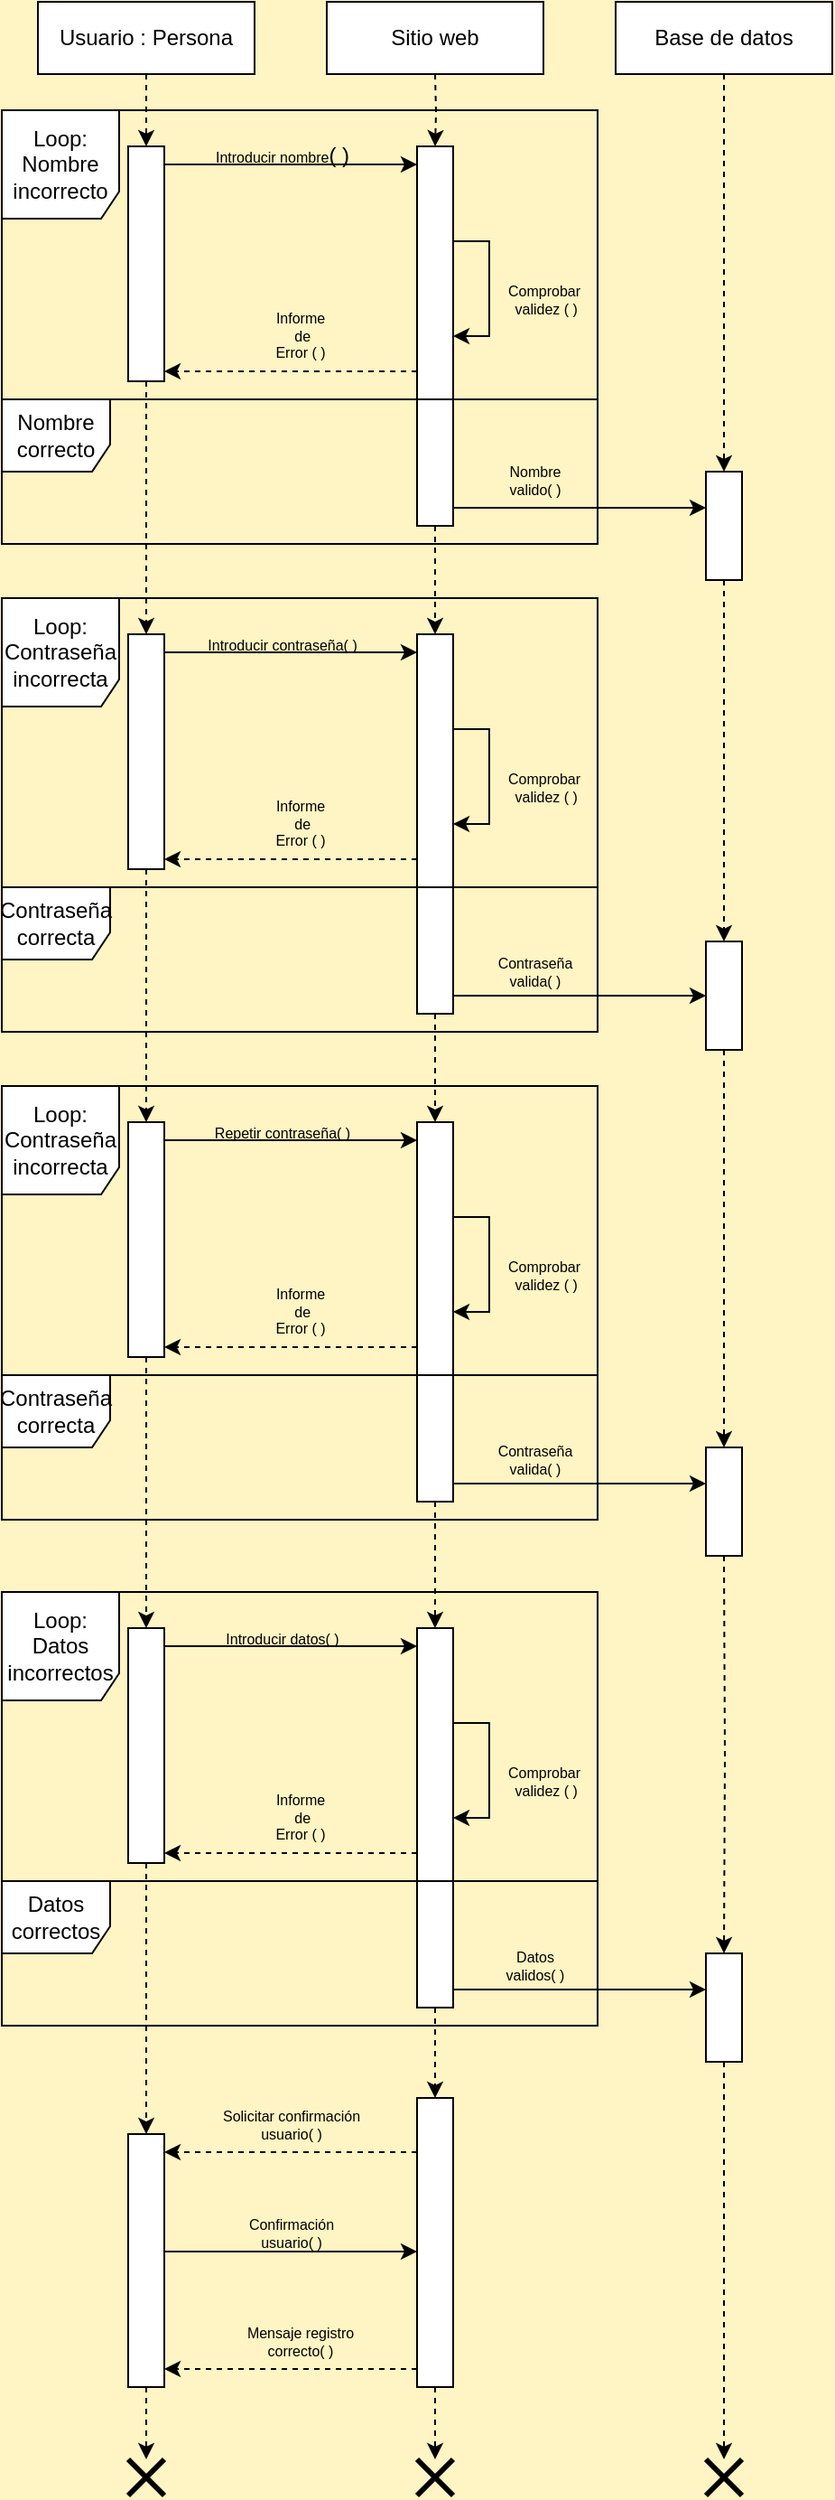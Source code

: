 <mxfile version="24.4.8" type="device">
  <diagram name="Página-1" id="CBR-pMvpNvf4DPiNlyrw">
    <mxGraphModel dx="717" dy="395" grid="1" gridSize="10" guides="1" tooltips="1" connect="1" arrows="0" fold="1" page="1" pageScale="1" pageWidth="827" pageHeight="1169" background="#FFF4C3" math="0" shadow="0">
      <root>
        <mxCell id="0" />
        <mxCell id="1" parent="0" />
        <mxCell id="OzoSG0Pu-Z7uOkjksjxz-1" value="Usuario : Persona" style="rounded=0;whiteSpace=wrap;html=1;" parent="1" vertex="1">
          <mxGeometry x="120" y="40" width="120" height="40" as="geometry" />
        </mxCell>
        <mxCell id="rv39Xl9mDFOOKLUzPVVk-14" style="edgeStyle=orthogonalEdgeStyle;rounded=0;orthogonalLoop=1;jettySize=auto;html=1;exitX=0.5;exitY=1;exitDx=0;exitDy=0;dashed=1;" parent="1" source="OzoSG0Pu-Z7uOkjksjxz-2" target="rv39Xl9mDFOOKLUzPVVk-10" edge="1">
          <mxGeometry relative="1" as="geometry" />
        </mxCell>
        <mxCell id="OzoSG0Pu-Z7uOkjksjxz-2" value="Base de datos" style="rounded=0;whiteSpace=wrap;html=1;" parent="1" vertex="1">
          <mxGeometry x="440" y="40" width="120" height="40" as="geometry" />
        </mxCell>
        <mxCell id="u1SRZ4_7880dq6Q7Chlh-37" style="edgeStyle=orthogonalEdgeStyle;rounded=0;orthogonalLoop=1;jettySize=auto;html=1;exitX=0.5;exitY=1;exitDx=0;exitDy=0;entryX=0.5;entryY=0;entryDx=0;entryDy=0;dashed=1;" parent="1" source="rv39Xl9mDFOOKLUzPVVk-10" target="u1SRZ4_7880dq6Q7Chlh-36" edge="1">
          <mxGeometry relative="1" as="geometry" />
        </mxCell>
        <mxCell id="rv39Xl9mDFOOKLUzPVVk-10" value="" style="rounded=0;whiteSpace=wrap;html=1;" parent="1" vertex="1">
          <mxGeometry x="490" y="300" width="20" height="60" as="geometry" />
        </mxCell>
        <mxCell id="rv39Xl9mDFOOKLUzPVVk-19" style="edgeStyle=orthogonalEdgeStyle;rounded=0;orthogonalLoop=1;jettySize=auto;html=1;exitX=0.5;exitY=1;exitDx=0;exitDy=0;entryX=0.5;entryY=0;entryDx=0;entryDy=0;dashed=1;" parent="1" source="OzoSG0Pu-Z7uOkjksjxz-1" target="rv39Xl9mDFOOKLUzPVVk-21" edge="1">
          <mxGeometry relative="1" as="geometry" />
        </mxCell>
        <mxCell id="u1SRZ4_7880dq6Q7Chlh-39" style="edgeStyle=orthogonalEdgeStyle;rounded=0;orthogonalLoop=1;jettySize=auto;html=1;exitX=0.5;exitY=1;exitDx=0;exitDy=0;entryX=0.5;entryY=0;entryDx=0;entryDy=0;dashed=1;" parent="1" source="rv39Xl9mDFOOKLUzPVVk-21" target="u1SRZ4_7880dq6Q7Chlh-38" edge="1">
          <mxGeometry relative="1" as="geometry" />
        </mxCell>
        <mxCell id="rv39Xl9mDFOOKLUzPVVk-21" value="" style="rounded=0;whiteSpace=wrap;html=1;" parent="1" vertex="1">
          <mxGeometry x="170" y="120" width="20" height="130" as="geometry" />
        </mxCell>
        <mxCell id="rv39Xl9mDFOOKLUzPVVk-23" value="&lt;font style=&quot;font-size: 8px;&quot;&gt;Introducir nombre&lt;/font&gt;( )" style="text;html=1;align=center;verticalAlign=middle;resizable=0;points=[];autosize=1;strokeColor=none;fillColor=none;" parent="1" vertex="1">
          <mxGeometry x="205" y="110" width="100" height="30" as="geometry" />
        </mxCell>
        <mxCell id="u1SRZ4_7880dq6Q7Chlh-1" value="Sitio web" style="rounded=0;whiteSpace=wrap;html=1;" parent="1" vertex="1">
          <mxGeometry x="280" y="40" width="120" height="40" as="geometry" />
        </mxCell>
        <mxCell id="u1SRZ4_7880dq6Q7Chlh-2" style="edgeStyle=orthogonalEdgeStyle;rounded=0;orthogonalLoop=1;jettySize=auto;html=1;exitX=0.5;exitY=1;exitDx=0;exitDy=0;entryX=0.5;entryY=0;entryDx=0;entryDy=0;dashed=1;" parent="1" target="u1SRZ4_7880dq6Q7Chlh-3" edge="1">
          <mxGeometry relative="1" as="geometry">
            <mxPoint x="340" y="80" as="sourcePoint" />
          </mxGeometry>
        </mxCell>
        <mxCell id="u1SRZ4_7880dq6Q7Chlh-9" style="edgeStyle=orthogonalEdgeStyle;rounded=0;orthogonalLoop=1;jettySize=auto;html=1;exitX=0;exitY=0.75;exitDx=0;exitDy=0;entryX=1;entryY=0.5;entryDx=0;entryDy=0;dashed=1;" parent="1" edge="1">
          <mxGeometry relative="1" as="geometry">
            <mxPoint x="330" y="244.5" as="sourcePoint" />
            <mxPoint x="190" y="244.5" as="targetPoint" />
          </mxGeometry>
        </mxCell>
        <mxCell id="u1SRZ4_7880dq6Q7Chlh-56" style="edgeStyle=orthogonalEdgeStyle;rounded=0;orthogonalLoop=1;jettySize=auto;html=1;exitX=0.5;exitY=1;exitDx=0;exitDy=0;dashed=1;" parent="1" source="u1SRZ4_7880dq6Q7Chlh-3" target="u1SRZ4_7880dq6Q7Chlh-27" edge="1">
          <mxGeometry relative="1" as="geometry" />
        </mxCell>
        <mxCell id="u1SRZ4_7880dq6Q7Chlh-3" value="" style="rounded=0;whiteSpace=wrap;html=1;" parent="1" vertex="1">
          <mxGeometry x="330" y="120" width="20" height="210" as="geometry" />
        </mxCell>
        <mxCell id="u1SRZ4_7880dq6Q7Chlh-4" style="edgeStyle=orthogonalEdgeStyle;rounded=0;orthogonalLoop=1;jettySize=auto;html=1;exitX=1;exitY=0.25;exitDx=0;exitDy=0;entryX=0;entryY=0.25;entryDx=0;entryDy=0;startArrow=none;startFill=0;" parent="1" edge="1">
          <mxGeometry relative="1" as="geometry">
            <mxPoint x="190" y="130" as="sourcePoint" />
            <mxPoint x="330" y="130" as="targetPoint" />
          </mxGeometry>
        </mxCell>
        <mxCell id="u1SRZ4_7880dq6Q7Chlh-6" style="edgeStyle=orthogonalEdgeStyle;rounded=0;orthogonalLoop=1;jettySize=auto;html=1;exitX=1;exitY=0.25;exitDx=0;exitDy=0;entryX=1;entryY=0.5;entryDx=0;entryDy=0;" parent="1" source="u1SRZ4_7880dq6Q7Chlh-3" target="u1SRZ4_7880dq6Q7Chlh-3" edge="1">
          <mxGeometry relative="1" as="geometry" />
        </mxCell>
        <mxCell id="u1SRZ4_7880dq6Q7Chlh-8" value="&lt;div style=&quot;font-size: 8px;&quot;&gt;&lt;font style=&quot;font-size: 8px;&quot;&gt;Comprobar&lt;/font&gt;&lt;/div&gt;&lt;div style=&quot;font-size: 8px;&quot;&gt;&lt;font style=&quot;font-size: 8px;&quot;&gt;&amp;nbsp;validez ( )&lt;font style=&quot;font-size: 8px;&quot;&gt;&lt;br&gt;&lt;/font&gt;&lt;/font&gt;&lt;/div&gt;" style="text;html=1;align=center;verticalAlign=middle;resizable=0;points=[];autosize=1;strokeColor=none;fillColor=none;" parent="1" vertex="1">
          <mxGeometry x="370" y="190" width="60" height="30" as="geometry" />
        </mxCell>
        <mxCell id="u1SRZ4_7880dq6Q7Chlh-10" value="&lt;div style=&quot;font-size: 8px;&quot;&gt;&lt;font style=&quot;font-size: 8px;&quot;&gt;Informe&lt;/font&gt;&lt;/div&gt;&lt;div style=&quot;font-size: 8px;&quot;&gt;&lt;font style=&quot;font-size: 8px;&quot;&gt;&amp;nbsp;de&lt;/font&gt;&lt;/div&gt;&lt;div style=&quot;font-size: 8px;&quot;&gt;&lt;font style=&quot;font-size: 8px;&quot;&gt;Error&lt;font style=&quot;font-size: 8px;&quot;&gt; ( )&lt;br&gt;&lt;/font&gt;&lt;/font&gt; &lt;/div&gt;" style="text;html=1;align=center;verticalAlign=middle;resizable=0;points=[];autosize=1;strokeColor=none;fillColor=none;" parent="1" vertex="1">
          <mxGeometry x="240" y="204.5" width="50" height="40" as="geometry" />
        </mxCell>
        <mxCell id="u1SRZ4_7880dq6Q7Chlh-11" style="edgeStyle=orthogonalEdgeStyle;rounded=0;orthogonalLoop=1;jettySize=auto;html=1;exitX=1;exitY=0.25;exitDx=0;exitDy=0;entryX=0;entryY=0.25;entryDx=0;entryDy=0;startArrow=none;startFill=0;" parent="1" edge="1">
          <mxGeometry relative="1" as="geometry">
            <mxPoint x="350" y="320" as="sourcePoint" />
            <mxPoint x="490" y="320" as="targetPoint" />
          </mxGeometry>
        </mxCell>
        <mxCell id="rv39Xl9mDFOOKLUzPVVk-18" value="&lt;div&gt;Loop:&lt;/div&gt;&lt;div&gt;Nombre incorrecto&lt;br&gt;&lt;/div&gt;" style="shape=umlFrame;whiteSpace=wrap;html=1;pointerEvents=0;width=65;height=60;" parent="1" vertex="1">
          <mxGeometry x="100" y="100" width="330" height="160" as="geometry" />
        </mxCell>
        <mxCell id="u1SRZ4_7880dq6Q7Chlh-12" value="&lt;div style=&quot;font-size: 8px;&quot;&gt;&lt;font style=&quot;font-size: 8px;&quot;&gt;Nombre&lt;/font&gt;&lt;/div&gt;&lt;div style=&quot;font-size: 8px;&quot;&gt;&lt;font style=&quot;font-size: 8px;&quot;&gt;valido( )&lt;br&gt;&lt;/font&gt;&lt;/div&gt;" style="text;html=1;align=center;verticalAlign=middle;resizable=0;points=[];autosize=1;strokeColor=none;fillColor=none;" parent="1" vertex="1">
          <mxGeometry x="370" y="290" width="50" height="30" as="geometry" />
        </mxCell>
        <mxCell id="u1SRZ4_7880dq6Q7Chlh-13" value="&lt;div&gt;Nombre correcto&lt;br&gt;&lt;/div&gt;" style="shape=umlFrame;whiteSpace=wrap;html=1;pointerEvents=0;width=60;height=40;" parent="1" vertex="1">
          <mxGeometry x="100" y="260" width="330" height="80" as="geometry" />
        </mxCell>
        <mxCell id="u1SRZ4_7880dq6Q7Chlh-14" value="" style="shape=umlDestroy;whiteSpace=wrap;html=1;strokeWidth=3;targetShapes=umlLifeline;" parent="1" vertex="1">
          <mxGeometry x="170" y="1400" width="20" height="20" as="geometry" />
        </mxCell>
        <mxCell id="u1SRZ4_7880dq6Q7Chlh-25" value="&lt;font style=&quot;font-size: 8px;&quot;&gt;Introducir contraseña( )&lt;br&gt;&lt;/font&gt;" style="text;html=1;align=center;verticalAlign=middle;resizable=0;points=[];autosize=1;strokeColor=none;fillColor=none;" parent="1" vertex="1">
          <mxGeometry x="200" y="380" width="110" height="30" as="geometry" />
        </mxCell>
        <mxCell id="u1SRZ4_7880dq6Q7Chlh-26" style="edgeStyle=orthogonalEdgeStyle;rounded=0;orthogonalLoop=1;jettySize=auto;html=1;exitX=0;exitY=0.75;exitDx=0;exitDy=0;entryX=1;entryY=0.5;entryDx=0;entryDy=0;dashed=1;" parent="1" edge="1">
          <mxGeometry relative="1" as="geometry">
            <mxPoint x="330" y="514.5" as="sourcePoint" />
            <mxPoint x="190" y="514.5" as="targetPoint" />
          </mxGeometry>
        </mxCell>
        <mxCell id="u1SRZ4_7880dq6Q7Chlh-57" style="edgeStyle=orthogonalEdgeStyle;rounded=0;orthogonalLoop=1;jettySize=auto;html=1;exitX=0.5;exitY=1;exitDx=0;exitDy=0;dashed=1;" parent="1" source="u1SRZ4_7880dq6Q7Chlh-27" target="u1SRZ4_7880dq6Q7Chlh-43" edge="1">
          <mxGeometry relative="1" as="geometry" />
        </mxCell>
        <mxCell id="u1SRZ4_7880dq6Q7Chlh-27" value="" style="rounded=0;whiteSpace=wrap;html=1;" parent="1" vertex="1">
          <mxGeometry x="330" y="390" width="20" height="210" as="geometry" />
        </mxCell>
        <mxCell id="u1SRZ4_7880dq6Q7Chlh-28" style="edgeStyle=orthogonalEdgeStyle;rounded=0;orthogonalLoop=1;jettySize=auto;html=1;exitX=1;exitY=0.25;exitDx=0;exitDy=0;entryX=0;entryY=0.25;entryDx=0;entryDy=0;startArrow=none;startFill=0;" parent="1" edge="1">
          <mxGeometry relative="1" as="geometry">
            <mxPoint x="190" y="400" as="sourcePoint" />
            <mxPoint x="330" y="400" as="targetPoint" />
          </mxGeometry>
        </mxCell>
        <mxCell id="u1SRZ4_7880dq6Q7Chlh-29" style="edgeStyle=orthogonalEdgeStyle;rounded=0;orthogonalLoop=1;jettySize=auto;html=1;exitX=1;exitY=0.25;exitDx=0;exitDy=0;entryX=1;entryY=0.5;entryDx=0;entryDy=0;" parent="1" source="u1SRZ4_7880dq6Q7Chlh-27" target="u1SRZ4_7880dq6Q7Chlh-27" edge="1">
          <mxGeometry relative="1" as="geometry" />
        </mxCell>
        <mxCell id="u1SRZ4_7880dq6Q7Chlh-30" value="&lt;div style=&quot;font-size: 8px;&quot;&gt;&lt;font style=&quot;font-size: 8px;&quot;&gt;Comprobar&lt;/font&gt;&lt;/div&gt;&lt;div style=&quot;font-size: 8px;&quot;&gt;&lt;font style=&quot;font-size: 8px;&quot;&gt;&amp;nbsp;validez ( )&lt;font style=&quot;font-size: 8px;&quot;&gt;&lt;br&gt;&lt;/font&gt;&lt;/font&gt;&lt;/div&gt;" style="text;html=1;align=center;verticalAlign=middle;resizable=0;points=[];autosize=1;strokeColor=none;fillColor=none;" parent="1" vertex="1">
          <mxGeometry x="370" y="460" width="60" height="30" as="geometry" />
        </mxCell>
        <mxCell id="u1SRZ4_7880dq6Q7Chlh-31" value="&lt;div style=&quot;font-size: 8px;&quot;&gt;&lt;font style=&quot;font-size: 8px;&quot;&gt;Informe&lt;/font&gt;&lt;/div&gt;&lt;div style=&quot;font-size: 8px;&quot;&gt;&lt;font style=&quot;font-size: 8px;&quot;&gt;&amp;nbsp;de&lt;/font&gt;&lt;/div&gt;&lt;div style=&quot;font-size: 8px;&quot;&gt;&lt;font style=&quot;font-size: 8px;&quot;&gt;Error&lt;font style=&quot;font-size: 8px;&quot;&gt; ( )&lt;br&gt;&lt;/font&gt;&lt;/font&gt; &lt;/div&gt;" style="text;html=1;align=center;verticalAlign=middle;resizable=0;points=[];autosize=1;strokeColor=none;fillColor=none;" parent="1" vertex="1">
          <mxGeometry x="240" y="474.5" width="50" height="40" as="geometry" />
        </mxCell>
        <mxCell id="u1SRZ4_7880dq6Q7Chlh-32" value="&lt;div&gt;Loop:&lt;/div&gt;&lt;div&gt;Contraseña&lt;/div&gt;&lt;div&gt;incorrecta&lt;br&gt;&lt;/div&gt;" style="shape=umlFrame;whiteSpace=wrap;html=1;pointerEvents=0;width=65;height=60;" parent="1" vertex="1">
          <mxGeometry x="100" y="370" width="330" height="160" as="geometry" />
        </mxCell>
        <mxCell id="u1SRZ4_7880dq6Q7Chlh-33" value="&lt;font style=&quot;font-size: 8px;&quot;&gt;Contraseña&lt;/font&gt;&lt;div style=&quot;font-size: 8px;&quot;&gt;&lt;font style=&quot;font-size: 8px;&quot;&gt;valida&lt;/font&gt;( )&lt;/div&gt;" style="text;html=1;align=center;verticalAlign=middle;resizable=0;points=[];autosize=1;strokeColor=none;fillColor=none;" parent="1" vertex="1">
          <mxGeometry x="365" y="555" width="60" height="40" as="geometry" />
        </mxCell>
        <mxCell id="u1SRZ4_7880dq6Q7Chlh-34" value="Contraseña correcta" style="shape=umlFrame;whiteSpace=wrap;html=1;pointerEvents=0;width=60;height=40;" parent="1" vertex="1">
          <mxGeometry x="100" y="530" width="330" height="80" as="geometry" />
        </mxCell>
        <mxCell id="u1SRZ4_7880dq6Q7Chlh-35" style="edgeStyle=orthogonalEdgeStyle;rounded=0;orthogonalLoop=1;jettySize=auto;html=1;exitX=1;exitY=0.25;exitDx=0;exitDy=0;entryX=0;entryY=0.25;entryDx=0;entryDy=0;startArrow=none;startFill=0;" parent="1" edge="1">
          <mxGeometry relative="1" as="geometry">
            <mxPoint x="350" y="590" as="sourcePoint" />
            <mxPoint x="490" y="590" as="targetPoint" />
          </mxGeometry>
        </mxCell>
        <mxCell id="u1SRZ4_7880dq6Q7Chlh-55" style="edgeStyle=orthogonalEdgeStyle;rounded=0;orthogonalLoop=1;jettySize=auto;html=1;exitX=0.5;exitY=1;exitDx=0;exitDy=0;dashed=1;" parent="1" source="u1SRZ4_7880dq6Q7Chlh-36" target="u1SRZ4_7880dq6Q7Chlh-54" edge="1">
          <mxGeometry relative="1" as="geometry" />
        </mxCell>
        <mxCell id="u1SRZ4_7880dq6Q7Chlh-36" value="" style="rounded=0;whiteSpace=wrap;html=1;" parent="1" vertex="1">
          <mxGeometry x="490" y="560" width="20" height="60" as="geometry" />
        </mxCell>
        <mxCell id="u1SRZ4_7880dq6Q7Chlh-52" style="edgeStyle=orthogonalEdgeStyle;rounded=0;orthogonalLoop=1;jettySize=auto;html=1;exitX=0.5;exitY=1;exitDx=0;exitDy=0;entryX=0.5;entryY=0;entryDx=0;entryDy=0;dashed=1;" parent="1" source="u1SRZ4_7880dq6Q7Chlh-38" target="u1SRZ4_7880dq6Q7Chlh-51" edge="1">
          <mxGeometry relative="1" as="geometry" />
        </mxCell>
        <mxCell id="u1SRZ4_7880dq6Q7Chlh-38" value="" style="rounded=0;whiteSpace=wrap;html=1;" parent="1" vertex="1">
          <mxGeometry x="170" y="390" width="20" height="130" as="geometry" />
        </mxCell>
        <mxCell id="u1SRZ4_7880dq6Q7Chlh-41" value="&lt;font style=&quot;font-size: 8px;&quot;&gt;Repetir contraseña( )&lt;br&gt;&lt;/font&gt;" style="text;html=1;align=center;verticalAlign=middle;resizable=0;points=[];autosize=1;strokeColor=none;fillColor=none;" parent="1" vertex="1">
          <mxGeometry x="205" y="650" width="100" height="30" as="geometry" />
        </mxCell>
        <mxCell id="u1SRZ4_7880dq6Q7Chlh-42" style="edgeStyle=orthogonalEdgeStyle;rounded=0;orthogonalLoop=1;jettySize=auto;html=1;exitX=0;exitY=0.75;exitDx=0;exitDy=0;entryX=1;entryY=0.5;entryDx=0;entryDy=0;dashed=1;" parent="1" edge="1">
          <mxGeometry relative="1" as="geometry">
            <mxPoint x="330" y="784.5" as="sourcePoint" />
            <mxPoint x="190" y="784.5" as="targetPoint" />
          </mxGeometry>
        </mxCell>
        <mxCell id="u1SRZ4_7880dq6Q7Chlh-73" style="edgeStyle=orthogonalEdgeStyle;rounded=0;orthogonalLoop=1;jettySize=auto;html=1;exitX=0.5;exitY=1;exitDx=0;exitDy=0;entryX=0.5;entryY=0;entryDx=0;entryDy=0;dashed=1;" parent="1" source="u1SRZ4_7880dq6Q7Chlh-43" target="u1SRZ4_7880dq6Q7Chlh-60" edge="1">
          <mxGeometry relative="1" as="geometry" />
        </mxCell>
        <mxCell id="u1SRZ4_7880dq6Q7Chlh-43" value="" style="rounded=0;whiteSpace=wrap;html=1;" parent="1" vertex="1">
          <mxGeometry x="330" y="660" width="20" height="210" as="geometry" />
        </mxCell>
        <mxCell id="u1SRZ4_7880dq6Q7Chlh-44" style="edgeStyle=orthogonalEdgeStyle;rounded=0;orthogonalLoop=1;jettySize=auto;html=1;exitX=1;exitY=0.25;exitDx=0;exitDy=0;entryX=0;entryY=0.25;entryDx=0;entryDy=0;startArrow=none;startFill=0;" parent="1" edge="1">
          <mxGeometry relative="1" as="geometry">
            <mxPoint x="190" y="670" as="sourcePoint" />
            <mxPoint x="330" y="670" as="targetPoint" />
          </mxGeometry>
        </mxCell>
        <mxCell id="u1SRZ4_7880dq6Q7Chlh-45" style="edgeStyle=orthogonalEdgeStyle;rounded=0;orthogonalLoop=1;jettySize=auto;html=1;exitX=1;exitY=0.25;exitDx=0;exitDy=0;entryX=1;entryY=0.5;entryDx=0;entryDy=0;" parent="1" source="u1SRZ4_7880dq6Q7Chlh-43" target="u1SRZ4_7880dq6Q7Chlh-43" edge="1">
          <mxGeometry relative="1" as="geometry" />
        </mxCell>
        <mxCell id="u1SRZ4_7880dq6Q7Chlh-46" value="&lt;div style=&quot;font-size: 8px;&quot;&gt;&lt;font style=&quot;font-size: 8px;&quot;&gt;Comprobar&lt;/font&gt;&lt;/div&gt;&lt;div style=&quot;font-size: 8px;&quot;&gt;&lt;font style=&quot;font-size: 8px;&quot;&gt;&amp;nbsp;validez ( )&lt;font style=&quot;font-size: 8px;&quot;&gt;&lt;br&gt;&lt;/font&gt;&lt;/font&gt;&lt;/div&gt;" style="text;html=1;align=center;verticalAlign=middle;resizable=0;points=[];autosize=1;strokeColor=none;fillColor=none;" parent="1" vertex="1">
          <mxGeometry x="370" y="730" width="60" height="30" as="geometry" />
        </mxCell>
        <mxCell id="u1SRZ4_7880dq6Q7Chlh-47" value="&lt;div style=&quot;font-size: 8px;&quot;&gt;&lt;font style=&quot;font-size: 8px;&quot;&gt;Informe&lt;/font&gt;&lt;/div&gt;&lt;div style=&quot;font-size: 8px;&quot;&gt;&lt;font style=&quot;font-size: 8px;&quot;&gt;&amp;nbsp;de&lt;/font&gt;&lt;/div&gt;&lt;div style=&quot;font-size: 8px;&quot;&gt;&lt;font style=&quot;font-size: 8px;&quot;&gt;Error&lt;font style=&quot;font-size: 8px;&quot;&gt; ( )&lt;br&gt;&lt;/font&gt;&lt;/font&gt; &lt;/div&gt;" style="text;html=1;align=center;verticalAlign=middle;resizable=0;points=[];autosize=1;strokeColor=none;fillColor=none;" parent="1" vertex="1">
          <mxGeometry x="240" y="744.5" width="50" height="40" as="geometry" />
        </mxCell>
        <mxCell id="u1SRZ4_7880dq6Q7Chlh-48" value="&lt;div&gt;Loop:&lt;/div&gt;&lt;div&gt;Contraseña&lt;/div&gt;&lt;div&gt;incorrecta&lt;br&gt;&lt;/div&gt;" style="shape=umlFrame;whiteSpace=wrap;html=1;pointerEvents=0;width=65;height=60;" parent="1" vertex="1">
          <mxGeometry x="100" y="640" width="330" height="160" as="geometry" />
        </mxCell>
        <mxCell id="u1SRZ4_7880dq6Q7Chlh-49" value="&lt;font style=&quot;font-size: 8px;&quot;&gt;Contraseña&lt;/font&gt;&lt;div style=&quot;font-size: 8px;&quot;&gt;&lt;font style=&quot;font-size: 8px;&quot;&gt;valida&lt;/font&gt;( ) &lt;br&gt;&lt;/div&gt;" style="text;html=1;align=center;verticalAlign=middle;resizable=0;points=[];autosize=1;strokeColor=none;fillColor=none;" parent="1" vertex="1">
          <mxGeometry x="365" y="825" width="60" height="40" as="geometry" />
        </mxCell>
        <mxCell id="u1SRZ4_7880dq6Q7Chlh-50" value="Contraseña correcta" style="shape=umlFrame;whiteSpace=wrap;html=1;pointerEvents=0;width=60;height=40;" parent="1" vertex="1">
          <mxGeometry x="100" y="800" width="330" height="80" as="geometry" />
        </mxCell>
        <mxCell id="u1SRZ4_7880dq6Q7Chlh-72" style="edgeStyle=orthogonalEdgeStyle;rounded=0;orthogonalLoop=1;jettySize=auto;html=1;exitX=0.5;exitY=1;exitDx=0;exitDy=0;entryX=0.5;entryY=0;entryDx=0;entryDy=0;dashed=1;" parent="1" source="u1SRZ4_7880dq6Q7Chlh-51" target="u1SRZ4_7880dq6Q7Chlh-68" edge="1">
          <mxGeometry relative="1" as="geometry" />
        </mxCell>
        <mxCell id="u1SRZ4_7880dq6Q7Chlh-51" value="" style="rounded=0;whiteSpace=wrap;html=1;" parent="1" vertex="1">
          <mxGeometry x="170" y="660" width="20" height="130" as="geometry" />
        </mxCell>
        <mxCell id="u1SRZ4_7880dq6Q7Chlh-53" style="edgeStyle=orthogonalEdgeStyle;rounded=0;orthogonalLoop=1;jettySize=auto;html=1;exitX=1;exitY=0.25;exitDx=0;exitDy=0;entryX=0;entryY=0.25;entryDx=0;entryDy=0;startArrow=none;startFill=0;" parent="1" edge="1">
          <mxGeometry relative="1" as="geometry">
            <mxPoint x="350" y="860" as="sourcePoint" />
            <mxPoint x="490" y="860" as="targetPoint" />
          </mxGeometry>
        </mxCell>
        <mxCell id="u1SRZ4_7880dq6Q7Chlh-54" value="" style="rounded=0;whiteSpace=wrap;html=1;" parent="1" vertex="1">
          <mxGeometry x="490" y="840" width="20" height="60" as="geometry" />
        </mxCell>
        <mxCell id="u1SRZ4_7880dq6Q7Chlh-58" value="&lt;font style=&quot;font-size: 8px;&quot;&gt;Introducir datos( )&lt;br&gt;&lt;/font&gt;" style="text;html=1;align=center;verticalAlign=middle;resizable=0;points=[];autosize=1;strokeColor=none;fillColor=none;" parent="1" vertex="1">
          <mxGeometry x="210" y="930" width="90" height="30" as="geometry" />
        </mxCell>
        <mxCell id="u1SRZ4_7880dq6Q7Chlh-59" style="edgeStyle=orthogonalEdgeStyle;rounded=0;orthogonalLoop=1;jettySize=auto;html=1;exitX=0;exitY=0.75;exitDx=0;exitDy=0;entryX=1;entryY=0.5;entryDx=0;entryDy=0;dashed=1;" parent="1" edge="1">
          <mxGeometry relative="1" as="geometry">
            <mxPoint x="330" y="1064.5" as="sourcePoint" />
            <mxPoint x="190" y="1064.5" as="targetPoint" />
          </mxGeometry>
        </mxCell>
        <mxCell id="u1SRZ4_7880dq6Q7Chlh-76" style="edgeStyle=orthogonalEdgeStyle;rounded=0;orthogonalLoop=1;jettySize=auto;html=1;exitX=0.5;exitY=1;exitDx=0;exitDy=0;entryX=0.5;entryY=0;entryDx=0;entryDy=0;dashed=1;" parent="1" source="u1SRZ4_7880dq6Q7Chlh-60" target="u1SRZ4_7880dq6Q7Chlh-74" edge="1">
          <mxGeometry relative="1" as="geometry" />
        </mxCell>
        <mxCell id="u1SRZ4_7880dq6Q7Chlh-60" value="" style="rounded=0;whiteSpace=wrap;html=1;" parent="1" vertex="1">
          <mxGeometry x="330" y="940" width="20" height="210" as="geometry" />
        </mxCell>
        <mxCell id="u1SRZ4_7880dq6Q7Chlh-61" style="edgeStyle=orthogonalEdgeStyle;rounded=0;orthogonalLoop=1;jettySize=auto;html=1;exitX=1;exitY=0.25;exitDx=0;exitDy=0;entryX=0;entryY=0.25;entryDx=0;entryDy=0;startArrow=none;startFill=0;" parent="1" edge="1">
          <mxGeometry relative="1" as="geometry">
            <mxPoint x="190" y="950" as="sourcePoint" />
            <mxPoint x="330" y="950" as="targetPoint" />
          </mxGeometry>
        </mxCell>
        <mxCell id="u1SRZ4_7880dq6Q7Chlh-62" style="edgeStyle=orthogonalEdgeStyle;rounded=0;orthogonalLoop=1;jettySize=auto;html=1;exitX=1;exitY=0.25;exitDx=0;exitDy=0;entryX=1;entryY=0.5;entryDx=0;entryDy=0;" parent="1" source="u1SRZ4_7880dq6Q7Chlh-60" target="u1SRZ4_7880dq6Q7Chlh-60" edge="1">
          <mxGeometry relative="1" as="geometry" />
        </mxCell>
        <mxCell id="u1SRZ4_7880dq6Q7Chlh-63" value="&lt;div style=&quot;font-size: 8px;&quot;&gt;&lt;font style=&quot;font-size: 8px;&quot;&gt;Comprobar&lt;/font&gt;&lt;/div&gt;&lt;div style=&quot;font-size: 8px;&quot;&gt;&lt;font style=&quot;font-size: 8px;&quot;&gt;&amp;nbsp;validez ( )&lt;font style=&quot;font-size: 8px;&quot;&gt;&lt;br&gt;&lt;/font&gt;&lt;/font&gt;&lt;/div&gt;" style="text;html=1;align=center;verticalAlign=middle;resizable=0;points=[];autosize=1;strokeColor=none;fillColor=none;" parent="1" vertex="1">
          <mxGeometry x="370" y="1010" width="60" height="30" as="geometry" />
        </mxCell>
        <mxCell id="u1SRZ4_7880dq6Q7Chlh-64" value="&lt;div style=&quot;font-size: 8px;&quot;&gt;&lt;font style=&quot;font-size: 8px;&quot;&gt;Informe&lt;/font&gt;&lt;/div&gt;&lt;div style=&quot;font-size: 8px;&quot;&gt;&lt;font style=&quot;font-size: 8px;&quot;&gt;&amp;nbsp;de&lt;/font&gt;&lt;/div&gt;&lt;div style=&quot;font-size: 8px;&quot;&gt;&lt;font style=&quot;font-size: 8px;&quot;&gt;Error&lt;font style=&quot;font-size: 8px;&quot;&gt; ( )&lt;br&gt;&lt;/font&gt;&lt;/font&gt; &lt;/div&gt;" style="text;html=1;align=center;verticalAlign=middle;resizable=0;points=[];autosize=1;strokeColor=none;fillColor=none;" parent="1" vertex="1">
          <mxGeometry x="240" y="1024.5" width="50" height="40" as="geometry" />
        </mxCell>
        <mxCell id="u1SRZ4_7880dq6Q7Chlh-65" value="&lt;div&gt;Loop:&lt;/div&gt;&lt;div&gt;Datos&lt;/div&gt;&lt;div&gt;incorrectos&lt;br&gt;&lt;/div&gt;" style="shape=umlFrame;whiteSpace=wrap;html=1;pointerEvents=0;width=65;height=60;" parent="1" vertex="1">
          <mxGeometry x="100" y="920" width="330" height="160" as="geometry" />
        </mxCell>
        <mxCell id="u1SRZ4_7880dq6Q7Chlh-66" value="&lt;font style=&quot;font-size: 8px;&quot;&gt;Datos&lt;/font&gt;&lt;div style=&quot;font-size: 8px;&quot;&gt;&lt;font style=&quot;font-size: 8px;&quot;&gt;validos&lt;/font&gt;( )&lt;br&gt;&lt;/div&gt;" style="text;html=1;align=center;verticalAlign=middle;resizable=0;points=[];autosize=1;strokeColor=none;fillColor=none;" parent="1" vertex="1">
          <mxGeometry x="365" y="1105" width="60" height="40" as="geometry" />
        </mxCell>
        <mxCell id="u1SRZ4_7880dq6Q7Chlh-67" value="Datos correctos" style="shape=umlFrame;whiteSpace=wrap;html=1;pointerEvents=0;width=60;height=40;" parent="1" vertex="1">
          <mxGeometry x="100" y="1080" width="330" height="80" as="geometry" />
        </mxCell>
        <mxCell id="u1SRZ4_7880dq6Q7Chlh-77" style="edgeStyle=orthogonalEdgeStyle;rounded=0;orthogonalLoop=1;jettySize=auto;html=1;exitX=0.5;exitY=1;exitDx=0;exitDy=0;dashed=1;" parent="1" source="u1SRZ4_7880dq6Q7Chlh-68" target="u1SRZ4_7880dq6Q7Chlh-75" edge="1">
          <mxGeometry relative="1" as="geometry" />
        </mxCell>
        <mxCell id="u1SRZ4_7880dq6Q7Chlh-68" value="" style="rounded=0;whiteSpace=wrap;html=1;" parent="1" vertex="1">
          <mxGeometry x="170" y="940" width="20" height="130" as="geometry" />
        </mxCell>
        <mxCell id="u1SRZ4_7880dq6Q7Chlh-69" style="edgeStyle=orthogonalEdgeStyle;rounded=0;orthogonalLoop=1;jettySize=auto;html=1;exitX=1;exitY=0.25;exitDx=0;exitDy=0;entryX=0;entryY=0.25;entryDx=0;entryDy=0;startArrow=none;startFill=0;" parent="1" edge="1">
          <mxGeometry relative="1" as="geometry">
            <mxPoint x="350" y="1140" as="sourcePoint" />
            <mxPoint x="490" y="1140" as="targetPoint" />
          </mxGeometry>
        </mxCell>
        <mxCell id="u1SRZ4_7880dq6Q7Chlh-92" style="edgeStyle=orthogonalEdgeStyle;rounded=0;orthogonalLoop=1;jettySize=auto;html=1;exitX=0.5;exitY=1;exitDx=0;exitDy=0;dashed=1;" parent="1" source="u1SRZ4_7880dq6Q7Chlh-70" target="u1SRZ4_7880dq6Q7Chlh-91" edge="1">
          <mxGeometry relative="1" as="geometry" />
        </mxCell>
        <mxCell id="u1SRZ4_7880dq6Q7Chlh-70" value="" style="rounded=0;whiteSpace=wrap;html=1;" parent="1" vertex="1">
          <mxGeometry x="490" y="1120" width="20" height="60" as="geometry" />
        </mxCell>
        <mxCell id="u1SRZ4_7880dq6Q7Chlh-71" style="edgeStyle=orthogonalEdgeStyle;rounded=0;orthogonalLoop=1;jettySize=auto;html=1;exitX=0.5;exitY=1;exitDx=0;exitDy=0;dashed=1;" parent="1" target="u1SRZ4_7880dq6Q7Chlh-70" edge="1">
          <mxGeometry relative="1" as="geometry">
            <mxPoint x="500" y="900" as="sourcePoint" />
          </mxGeometry>
        </mxCell>
        <mxCell id="u1SRZ4_7880dq6Q7Chlh-78" style="edgeStyle=orthogonalEdgeStyle;rounded=0;orthogonalLoop=1;jettySize=auto;html=1;exitX=0;exitY=0.25;exitDx=0;exitDy=0;entryX=1;entryY=0.25;entryDx=0;entryDy=0;dashed=1;" parent="1" edge="1">
          <mxGeometry relative="1" as="geometry">
            <mxPoint x="330" y="1230" as="sourcePoint" />
            <mxPoint x="190" y="1230" as="targetPoint" />
          </mxGeometry>
        </mxCell>
        <mxCell id="u1SRZ4_7880dq6Q7Chlh-90" style="edgeStyle=orthogonalEdgeStyle;rounded=0;orthogonalLoop=1;jettySize=auto;html=1;exitX=0.5;exitY=1;exitDx=0;exitDy=0;dashed=1;" parent="1" source="u1SRZ4_7880dq6Q7Chlh-74" target="u1SRZ4_7880dq6Q7Chlh-88" edge="1">
          <mxGeometry relative="1" as="geometry" />
        </mxCell>
        <mxCell id="u1SRZ4_7880dq6Q7Chlh-74" value="" style="rounded=0;whiteSpace=wrap;html=1;" parent="1" vertex="1">
          <mxGeometry x="330" y="1200" width="20" height="160" as="geometry" />
        </mxCell>
        <mxCell id="u1SRZ4_7880dq6Q7Chlh-89" style="edgeStyle=orthogonalEdgeStyle;rounded=0;orthogonalLoop=1;jettySize=auto;html=1;exitX=0.5;exitY=1;exitDx=0;exitDy=0;dashed=1;" parent="1" source="u1SRZ4_7880dq6Q7Chlh-75" target="u1SRZ4_7880dq6Q7Chlh-14" edge="1">
          <mxGeometry relative="1" as="geometry" />
        </mxCell>
        <mxCell id="u1SRZ4_7880dq6Q7Chlh-75" value="" style="rounded=0;whiteSpace=wrap;html=1;" parent="1" vertex="1">
          <mxGeometry x="170" y="1220" width="20" height="140" as="geometry" />
        </mxCell>
        <mxCell id="u1SRZ4_7880dq6Q7Chlh-79" value="&lt;div style=&quot;font-size: 8px;&quot;&gt;&lt;font style=&quot;font-size: 8px;&quot;&gt;Solicitar confirmación &lt;br&gt;&lt;/font&gt;&lt;/div&gt;&lt;div style=&quot;font-size: 8px;&quot;&gt;&lt;font style=&quot;font-size: 8px;&quot;&gt;usuario( )&lt;br&gt;&lt;/font&gt;&lt;/div&gt;&lt;div style=&quot;font-size: 8px;&quot;&gt;&lt;font style=&quot;font-size: 8px;&quot;&gt;&lt;br&gt;&lt;/font&gt;&lt;/div&gt;" style="text;html=1;align=center;verticalAlign=middle;resizable=0;points=[];autosize=1;strokeColor=none;fillColor=none;" parent="1" vertex="1">
          <mxGeometry x="210" y="1200" width="100" height="40" as="geometry" />
        </mxCell>
        <mxCell id="u1SRZ4_7880dq6Q7Chlh-81" style="edgeStyle=orthogonalEdgeStyle;rounded=0;orthogonalLoop=1;jettySize=auto;html=1;exitX=1;exitY=0.25;exitDx=0;exitDy=0;entryX=0;entryY=0.25;entryDx=0;entryDy=0;startArrow=none;startFill=0;" parent="1" edge="1">
          <mxGeometry relative="1" as="geometry">
            <mxPoint x="190" y="1285" as="sourcePoint" />
            <mxPoint x="330" y="1285" as="targetPoint" />
          </mxGeometry>
        </mxCell>
        <mxCell id="u1SRZ4_7880dq6Q7Chlh-82" value="&lt;div style=&quot;font-size: 8px;&quot;&gt;&lt;font style=&quot;font-size: 8px;&quot;&gt;&lt;br&gt;&lt;/font&gt;&lt;/div&gt;&lt;div style=&quot;font-size: 8px;&quot;&gt;&lt;font style=&quot;font-size: 8px;&quot;&gt;Confirmación &lt;br&gt;&lt;/font&gt;&lt;/div&gt;&lt;div style=&quot;font-size: 8px;&quot;&gt;&lt;font style=&quot;font-size: 8px;&quot;&gt;usuario( )&lt;br&gt;&lt;/font&gt;&lt;/div&gt;&lt;div style=&quot;font-size: 8px;&quot;&gt;&lt;font style=&quot;font-size: 8px;&quot;&gt;&lt;br&gt;&lt;/font&gt;&lt;/div&gt;" style="text;html=1;align=center;verticalAlign=middle;resizable=0;points=[];autosize=1;strokeColor=none;fillColor=none;" parent="1" vertex="1">
          <mxGeometry x="225" y="1250" width="70" height="50" as="geometry" />
        </mxCell>
        <mxCell id="u1SRZ4_7880dq6Q7Chlh-86" style="edgeStyle=orthogonalEdgeStyle;rounded=0;orthogonalLoop=1;jettySize=auto;html=1;exitX=0;exitY=0.75;exitDx=0;exitDy=0;entryX=1;entryY=0.5;entryDx=0;entryDy=0;dashed=1;" parent="1" edge="1">
          <mxGeometry relative="1" as="geometry">
            <mxPoint x="330" y="1350" as="sourcePoint" />
            <mxPoint x="190" y="1350" as="targetPoint" />
          </mxGeometry>
        </mxCell>
        <mxCell id="u1SRZ4_7880dq6Q7Chlh-87" value="&lt;div style=&quot;font-size: 8px;&quot;&gt;&lt;font style=&quot;font-size: 8px;&quot;&gt;Mensaje registro &lt;br&gt;&lt;/font&gt;&lt;/div&gt;&lt;div style=&quot;font-size: 8px;&quot;&gt;&lt;font style=&quot;font-size: 8px;&quot;&gt;correcto&lt;/font&gt;( )&lt;br&gt;&lt;/div&gt;" style="text;html=1;align=center;verticalAlign=middle;resizable=0;points=[];autosize=1;strokeColor=none;fillColor=none;" parent="1" vertex="1">
          <mxGeometry x="225" y="1320" width="80" height="30" as="geometry" />
        </mxCell>
        <mxCell id="u1SRZ4_7880dq6Q7Chlh-88" value="" style="shape=umlDestroy;whiteSpace=wrap;html=1;strokeWidth=3;targetShapes=umlLifeline;" parent="1" vertex="1">
          <mxGeometry x="330" y="1400" width="20" height="20" as="geometry" />
        </mxCell>
        <mxCell id="u1SRZ4_7880dq6Q7Chlh-91" value="" style="shape=umlDestroy;whiteSpace=wrap;html=1;strokeWidth=3;targetShapes=umlLifeline;" parent="1" vertex="1">
          <mxGeometry x="490" y="1400" width="20" height="20" as="geometry" />
        </mxCell>
      </root>
    </mxGraphModel>
  </diagram>
</mxfile>
